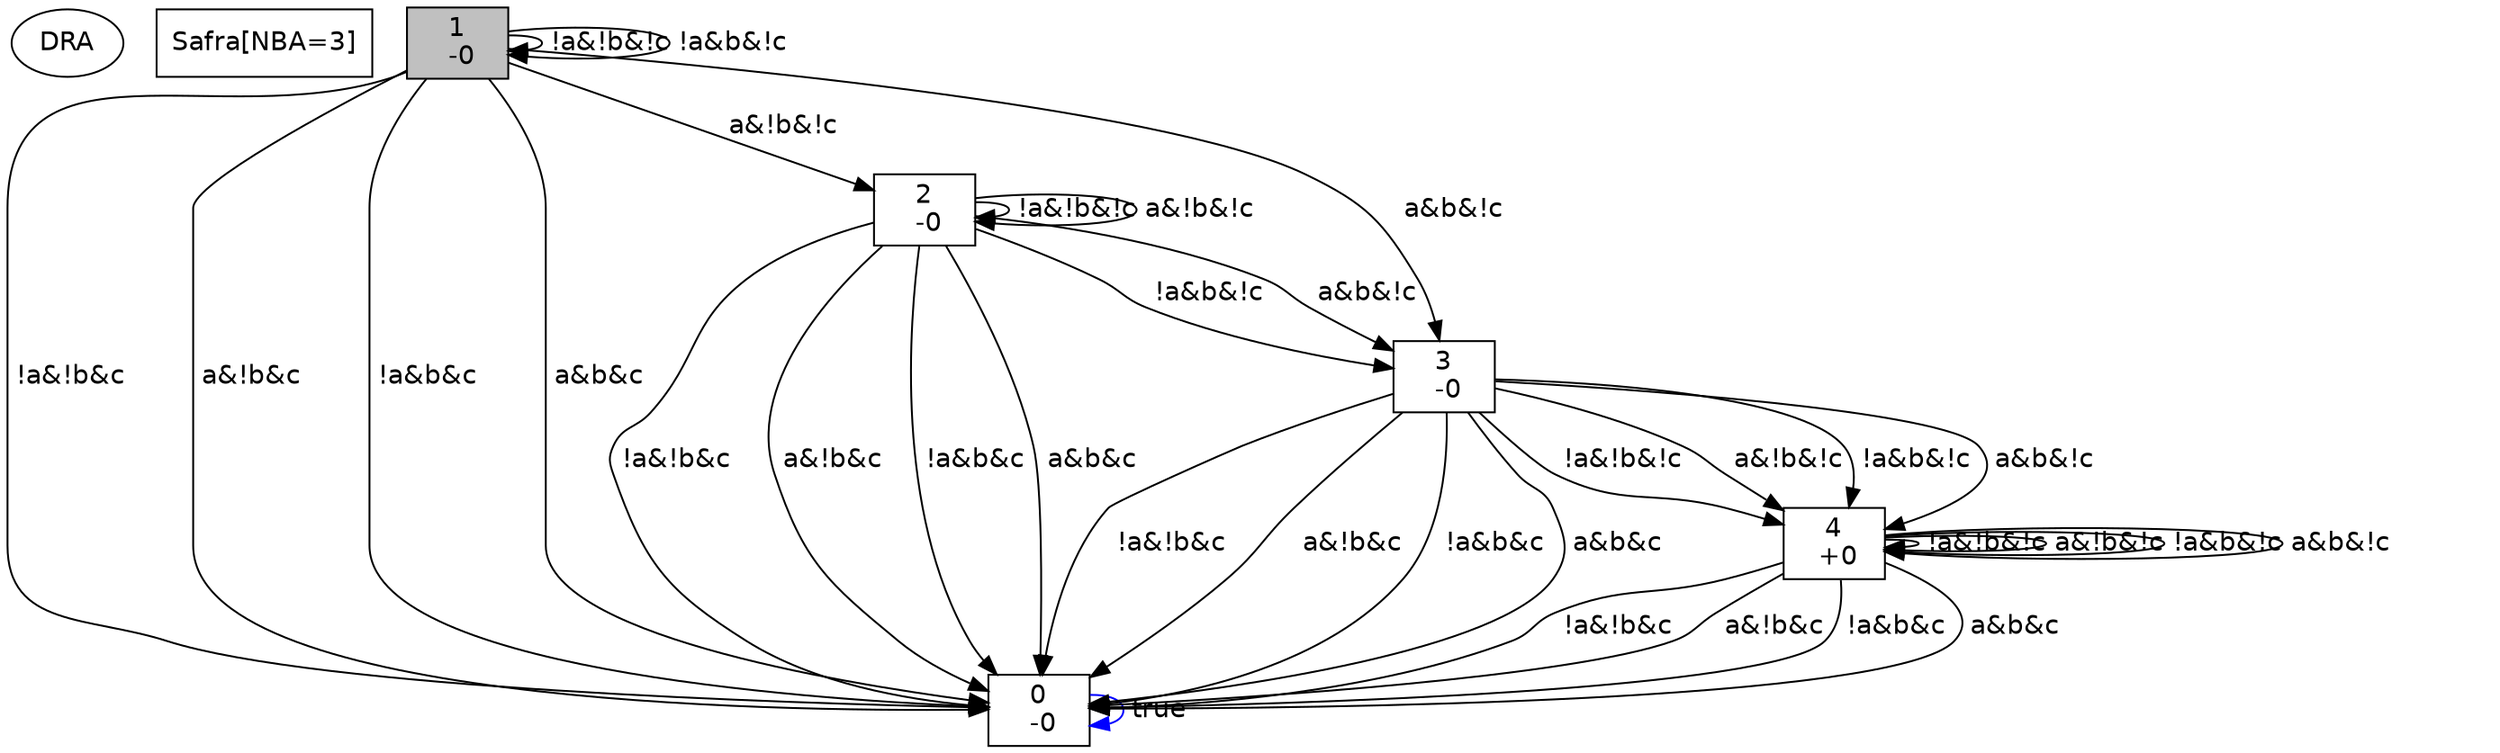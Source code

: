 digraph DRA {
 node [fontname=Helvetica]
 edge [constraints=false, fontname=Helvetica]
"type" [shape=ellipse, label="DRA"]
"comment" [shape=box, label="Safra[NBA=3]"]
"0" [label= "0\n -0", shape=box]
"0" -> "0" [label=" true", color=blue]
"1" [label= "1\n -0", shape=box, style=filled, color=black, fillcolor=grey]
"1" -> "1" [label=" !a&!b&!c"]
"1" -> "2" [label=" a&!b&!c"]
"1" -> "1" [label=" !a&b&!c"]
"1" -> "3" [label=" a&b&!c"]
"1" -> "0" [label=" !a&!b&c"]
"1" -> "0" [label=" a&!b&c"]
"1" -> "0" [label=" !a&b&c"]
"1" -> "0" [label=" a&b&c"]
"2" [label= "2\n -0", shape=box]
"2" -> "2" [label=" !a&!b&!c"]
"2" -> "2" [label=" a&!b&!c"]
"2" -> "3" [label=" !a&b&!c"]
"2" -> "3" [label=" a&b&!c"]
"2" -> "0" [label=" !a&!b&c"]
"2" -> "0" [label=" a&!b&c"]
"2" -> "0" [label=" !a&b&c"]
"2" -> "0" [label=" a&b&c"]
"3" [label= "3\n -0", shape=box]
"3" -> "4" [label=" !a&!b&!c"]
"3" -> "4" [label=" a&!b&!c"]
"3" -> "4" [label=" !a&b&!c"]
"3" -> "4" [label=" a&b&!c"]
"3" -> "0" [label=" !a&!b&c"]
"3" -> "0" [label=" a&!b&c"]
"3" -> "0" [label=" !a&b&c"]
"3" -> "0" [label=" a&b&c"]
"4" [label= "4\n +0", shape=box]
"4" -> "4" [label=" !a&!b&!c"]
"4" -> "4" [label=" a&!b&!c"]
"4" -> "4" [label=" !a&b&!c"]
"4" -> "4" [label=" a&b&!c"]
"4" -> "0" [label=" !a&!b&c"]
"4" -> "0" [label=" a&!b&c"]
"4" -> "0" [label=" !a&b&c"]
"4" -> "0" [label=" a&b&c"]
}
